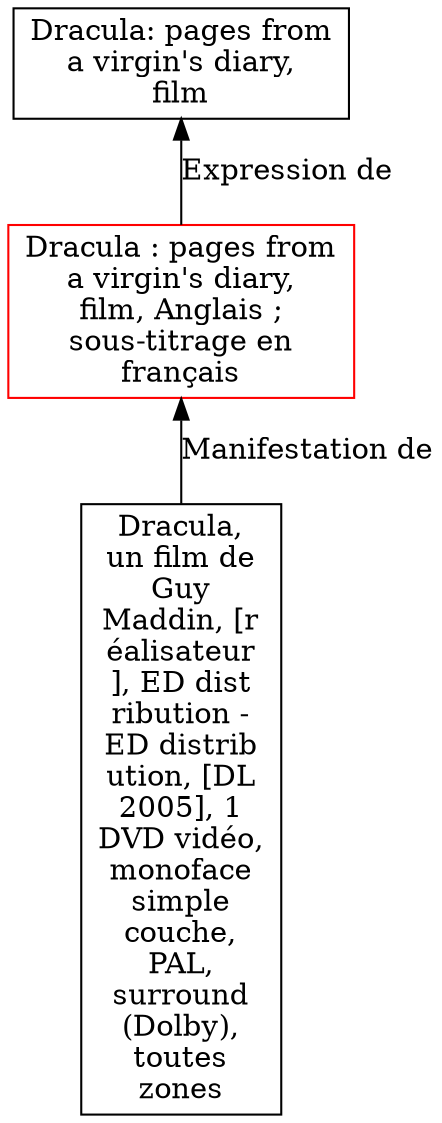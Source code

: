 // Notice UMLRM0136
digraph UMLRM0136 {
	node [align=left shape=rect]
	size="20,20"
	rankdir=BT
	UMLRM0136 [label="Dracula : pages from
a virgin's diary,
film, Anglais ;
sous-titrage en
français" color=red]
	UMLRM0135 [label="Dracula: pages from
a virgin's diary,
film"]
	UMLRM0136 -> UMLRM0135 [label="Expression de"]
	UMLRM0137 [label="Dracula,
un film de
Guy
Maddin, [r
éalisateur
], ED dist
ribution -
ED distrib
ution, [DL
2005], 1
DVD vidéo,
monoface
simple
couche,
PAL,
surround
(Dolby),
toutes
zones"]
	UMLRM0137 -> UMLRM0136 [label="Manifestation de"]
}

